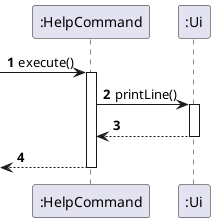 @startuml
'https://plantuml.com/sequence-diagram

autonumber

-> ":HelpCommand": execute()
activate ":HelpCommand"

    ":HelpCommand" -> ":Ui": printLine()
    activate ":Ui"
    ":HelpCommand" <-- ":Ui"
    deactivate ":Ui"

    <-- ":HelpCommand"
deactivate ":HelpCommand"

@enduml